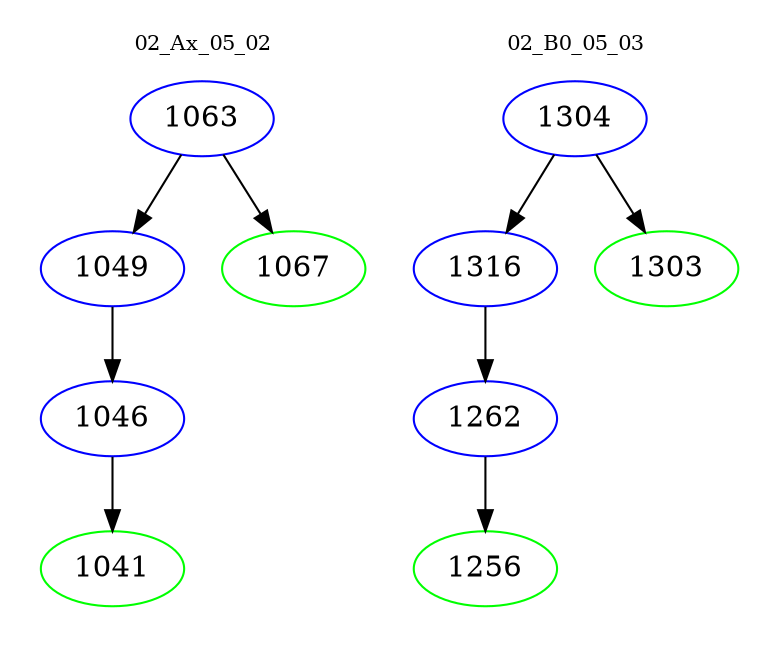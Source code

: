 digraph{
subgraph cluster_0 {
color = white
label = "02_Ax_05_02";
fontsize=10;
T0_1063 [label="1063", color="blue"]
T0_1063 -> T0_1049 [color="black"]
T0_1049 [label="1049", color="blue"]
T0_1049 -> T0_1046 [color="black"]
T0_1046 [label="1046", color="blue"]
T0_1046 -> T0_1041 [color="black"]
T0_1041 [label="1041", color="green"]
T0_1063 -> T0_1067 [color="black"]
T0_1067 [label="1067", color="green"]
}
subgraph cluster_1 {
color = white
label = "02_B0_05_03";
fontsize=10;
T1_1304 [label="1304", color="blue"]
T1_1304 -> T1_1316 [color="black"]
T1_1316 [label="1316", color="blue"]
T1_1316 -> T1_1262 [color="black"]
T1_1262 [label="1262", color="blue"]
T1_1262 -> T1_1256 [color="black"]
T1_1256 [label="1256", color="green"]
T1_1304 -> T1_1303 [color="black"]
T1_1303 [label="1303", color="green"]
}
}
